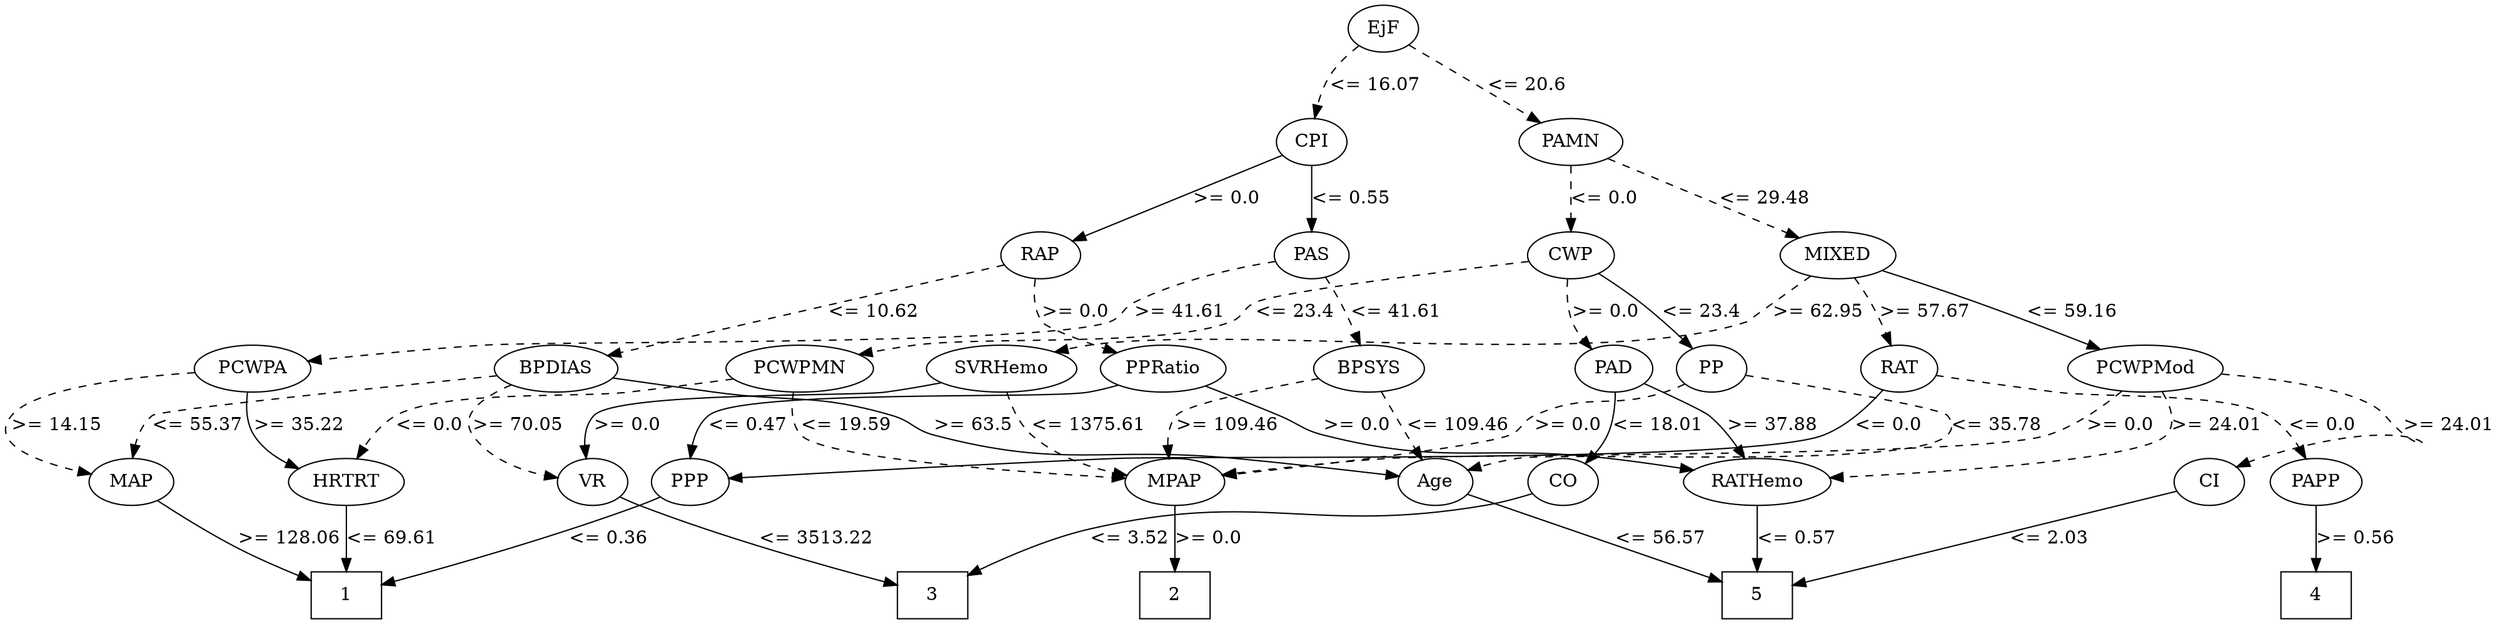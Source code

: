 strict digraph G {
	graph [bb="0,0,1524.5,471"];
	node [label="\N"];
	1	[height=0.5,
		pos="1273.5,18",
		shape=box,
		width=0.75];
	2	[height=0.5,
		pos="425.47,18",
		shape=box,
		width=0.75];
	3	[height=0.5,
		pos="737.47,18",
		shape=box,
		width=0.75];
	4	[height=0.5,
		pos="1008.5,18",
		shape=box,
		width=0.75];
	5	[height=0.5,
		pos="289.47,18",
		shape=box,
		width=0.75];
	RAP	[height=0.5,
		pos="1095.5,279",
		width=0.77778];
	BPDIAS	[height=0.5,
		pos="1197.5,192",
		width=1.1735];
	RAP -> BPDIAS	[label="<= 10.62",
		lp="1179.5,235.5",
		op="<=",
		param=10.62,
		pos="e,1179.1,208.35 1111.9,264.34 1127.9,251.02 1152.4,230.53 1171.2,214.92",
		style=dashed];
	PPRatio	[height=0.5,
		pos="1095.5,192",
		width=1.1013];
	RAP -> PPRatio	[label=">= 0.0",
		lp="1114.5,235.5",
		op=">=",
		param=0.0,
		pos="e,1095.5,210.18 1095.5,260.8 1095.5,249.16 1095.5,233.55 1095.5,220.24",
		style=dashed];
	MAP	[height=0.5,
		pos="1416.5,105",
		width=0.84854];
	BPDIAS -> MAP	[label="<= 55.37",
		lp="1426.5,148.5",
		op="<=",
		param=55.37,
		pos="e,1410.5,123 1235.5,184.05 1290.5,174 1385.7,156.54 1386.5,156 1394.9,150.15 1401.4,141.1 1406.1,132.29",
		style=dashed];
	VR	[height=0.5,
		pos="886.47,105",
		width=0.75];
	BPDIAS -> VR	[label=">= 70.05",
		lp="1214.5,148.5",
		op=">=",
		param=70.05,
		pos="e,911.51,112.07 1194.9,173.8 1192.3,162.58 1187,148.65 1176.5,141 1138.8,113.55 1013.6,129.8 967.47,123 952.26,120.76 935.61,117.42 \
921.38,114.29",
		style=dashed];
	Age	[height=0.5,
		pos="506.47,105",
		width=0.75];
	BPDIAS -> Age	[label=">= 63.5",
		lp="1089,148.5",
		op=">=",
		param=63.5,
		pos="e,530.93,112.83 1165.4,180.23 1158.5,178.06 1151.3,175.87 1144.5,174 1110.2,164.56 1098.5,171.4 1066.5,156 1056.8,151.34 1057.6,\
144.72 1047.5,141 950.04,105.06 683.42,136.69 580.47,123 567.41,121.26 553.26,118.29 540.86,115.31",
		style=solid];
	RATHemo	[height=0.5,
		pos="289.47,105",
		width=1.375];
	PPRatio -> RATHemo	[label=">= 0.0",
		lp="766.47,148.5",
		op=">=",
		param=0.0,
		pos="e,330.97,114.86 1066.2,179.78 1059.1,177.5 1051.6,175.38 1044.5,174 979.56,161.44 809.25,179.57 747.47,156 737.42,152.17 738.54,\
144.79 728.47,141 656.21,113.8 458.16,132.03 381.47,123 368.23,121.44 354.03,119.13 340.83,116.72",
		style=solid];
	PPP	[height=0.5,
		pos="1273.5,105",
		width=0.75];
	PPRatio -> PPP	[label="<= 0.47",
		lp="1285,148.5",
		op="<=",
		param=0.47,
		pos="e,1270.3,122.94 1125.5,180.16 1132.3,177.93 1139.6,175.73 1146.5,174 1192.4,162.48 1214.2,185.14 1251.5,156 1259,150.15 1264,141.21 \
1267.3,132.5",
		style=solid];
	PAS	[height=0.5,
		pos="885.47,279",
		width=0.75];
	PCWPA	[height=0.5,
		pos="1341.5,192",
		width=1.1555];
	PAS -> PCWPA	[label=">= 41.61",
		lp="1065.5,235.5",
		op=">=",
		param=41.61,
		pos="e,1304.5,200.59 908,268.89 937.62,257.32 991.54,237.71 1039.5,228 1130.8,209.48 1156.1,222.4 1248.5,210 1263.5,207.98 1279.9,205.19 \
1294.6,202.46",
		style=dashed];
	BPSYS	[height=0.5,
		pos="532.47,192",
		width=1.0471];
	PAS -> BPSYS	[label="<= 41.61",
		lp="660.47,235.5",
		op="<=",
		param=41.61,
		pos="e,555.11,206.71 859.07,274.8 799,267.45 655.67,249.49 634.47,243 609.73,235.42 583.55,222.48 563.91,211.66",
		style=dashed];
	HRTRT	[height=0.5,
		pos="1188.5,105",
		width=1.1013];
	PCWPA -> HRTRT	[label=">= 35.22",
		lp="1356.5,148.5",
		op=">=",
		param=35.22,
		pos="e,1218.4,116.99 1338.1,173.73 1335,162.77 1329.5,149.17 1319.5,141 1290.6,117.36 1273.4,133.13 1237.5,123 1234.4,122.12 1231.1,121.15 \
1227.9,120.14",
		style=solid];
	PCWPA -> MAP	[label=">= 14.15",
		lp="1498.5,148.5",
		op=">=",
		param=14.15,
		pos="e,1440.6,116.11 1380.5,185.58 1414,180.03 1458.6,170.19 1469.5,156 1479.4,142.93 1465.6,130.25 1449.6,120.93",
		style=dashed];
	MPAP	[height=0.5,
		pos="425.47,105",
		width=0.97491];
	BPSYS -> MPAP	[label=">= 109.46",
		lp="472.47,148.5",
		op=">=",
		param=109.46,
		pos="e,427.97,123.2 503.37,180.21 478.28,170.81 445.73,158.32 443.47,156 437.35,149.7 433.29,141.16 430.61,132.92",
		style=dashed];
	BPSYS -> Age	[label="<= 109.46",
		lp="536.47,148.5",
		op="<=",
		param=109.46,
		pos="e,504.35,123.09 518.03,175.05 513.81,169.43 509.73,162.8 507.47,156 505.1,148.83 504.22,140.76 504.1,133.23",
		style=dashed];
	PAD	[height=0.5,
		pos="448.47,192",
		width=0.79437];
	CO	[height=0.5,
		pos="616.47,105",
		width=0.75];
	PAD -> CO	[label="<= 18.01",
		lp="612.47,148.5",
		op="<=",
		param=18.01,
		pos="e,604.74,121.44 470.08,180.16 475.06,177.92 480.38,175.72 485.47,174 520,162.33 533.46,173.42 565.47,156 577.73,149.33 589.06,138.87 \
597.91,129.23",
		style=solid];
	PAD -> RATHemo	[label=">= 37.88",
		lp="331.47,148.5",
		op=">=",
		param=37.88,
		pos="e,290.6,123.25 424.77,181.8 417.1,179.03 408.5,176.17 400.47,174 358.99,162.79 337.66,184.47 305.47,156 298.87,150.16 294.98,141.6 \
292.68,133.21",
		style=solid];
	CO -> 3	[label="<= 3.52",
		lp="706.97,61.5",
		op="<=",
		param=3.52,
		pos="e,712.83,36.31 634.33,91.458 652.75,78.518 681.9,58.04 704.52,42.15",
		style=solid];
	RATHemo -> 5	[label="<= 0.57",
		lp="311.97,61.5",
		op="<=",
		param=0.57,
		pos="e,289.47,36.175 289.47,86.799 289.47,75.163 289.47,59.548 289.47,46.237",
		style=solid];
	PAMN	[height=0.5,
		pos="690.47,366",
		width=1.0139];
	CWP	[height=0.5,
		pos="531.47,279",
		width=0.84854];
	PAMN -> CWP	[label="<= 0.0",
		lp="640.47,322.5",
		op="<=",
		param=0.0,
		pos="e,553.39,291.72 666.67,352.27 638.88,337.42 592.83,312.8 562.32,296.49",
		style=dashed];
	MIXED	[height=0.5,
		pos="690.47,279",
		width=1.125];
	PAMN -> MIXED	[label="<= 29.48",
		lp="716.47,322.5",
		op="<=",
		param=29.48,
		pos="e,690.47,297.18 690.47,347.8 690.47,336.16 690.47,320.55 690.47,307.24",
		style=dashed];
	CWP -> PAD	[label=">= 0.0",
		lp="491.47,235.5",
		op=">=",
		param=0.0,
		pos="e,453.69,209.76 507.38,267.79 495.69,261.89 482.13,253.54 472.47,243 466.21,236.16 461.26,227.39 457.53,219.11",
		style=dashed];
	PCWPMN	[height=0.5,
		pos="811.47,192",
		width=1.3902];
	CWP -> PCWPMN	[label="<= 23.4",
		lp="794.97,235.5",
		op="<=",
		param=23.4,
		pos="e,795.32,209.14 560.67,273.44 618.45,264.38 742.22,244.84 746.47,243 761.55,236.47 776.24,225.68 787.83,215.78",
		style=dashed];
	PP	[height=0.5,
		pos="364.47,192",
		width=0.75];
	CWP -> PP	[label="<= 23.4",
		lp="435.97,235.5",
		op="<=",
		param=23.4,
		pos="e,376.17,208.62 502.16,273.57 477.2,268.83 441.12,259.64 413.47,243 401.92,236.05 391.18,225.73 382.72,216.27",
		style=solid];
	PCWPMod	[height=0.5,
		pos="116.47,192",
		width=1.4444];
	MIXED -> PCWPMod	[label="<= 59.16",
		lp="567.47,235.5",
		op="<=",
		param=59.16,
		pos="e,166.62,196.97 653.39,271.64 622.85,265.85 578.67,256.18 541.47,243 527.05,237.89 525.23,232.08 510.47,228 494.68,223.64 283.36,\
206.32 176.9,197.79",
		style=solid];
	SVRHemo	[height=0.5,
		pos="690.47,192",
		width=1.3902];
	MIXED -> SVRHemo	[label=">= 62.95",
		lp="716.47,235.5",
		op=">=",
		param=62.95,
		pos="e,690.47,210.18 690.47,260.8 690.47,249.16 690.47,233.55 690.47,220.24",
		style=dashed];
	RAT	[height=0.5,
		pos="1008.5,192",
		width=0.76389];
	MIXED -> RAT	[label=">= 57.67",
		lp="899.47,235.5",
		op=">=",
		param=57.67,
		pos="e,983.37,199.71 724.4,268.94 750.85,261.87 788.5,251.81 821.47,243 874.45,228.84 935.86,212.42 973.43,202.37",
		style=dashed];
	PCWPMN -> MPAP	[label="<= 19.59",
		lp="828.47,148.5",
		op="<=",
		param=19.59,
		pos="e,451.24,117.27 808.61,173.68 805.78,162.4 800.23,148.46 789.47,141 760.3,120.77 505.2,130.36 470.47,123 467.29,122.32 464.03,121.46 \
460.79,120.48",
		style=dashed];
	PCWPMN -> HRTRT	[label="<= 0.0",
		lp="985.47,148.5",
		op="<=",
		param=0.0,
		pos="e,1150.4,110.17 847.15,179.34 891.04,165.01 960.49,142.43 966.47,141 1025.6,126.89 1095,116.99 1140.3,111.4",
		style=dashed];
	PP -> MPAP	[label=">= 0.0",
		lp="384.47,148.5",
		op=">=",
		param=0.0,
		pos="e,396.69,115.56 360.86,174.13 359.58,163.87 359.67,150.88 365.47,141 370.65,132.19 378.98,125.38 387.8,120.2",
		style=dashed];
	PP -> Age	[label="<= 35.78",
		lp="241.47,148.5",
		op="<=",
		param=35.78,
		pos="e,485.82,117.07 337.35,190.48 285.18,188.61 179.11,180.03 215.47,141 234.76,120.3 442.07,130.02 469.47,123 471.78,122.41 474.13,\
121.68 476.46,120.85",
		style=dashed];
	PCWPMod -> RATHemo	[label=">= 24.01",
		lp="105.47,148.5",
		op=">=",
		param=24.01,
		pos="e,242.34,110.64 93.448,175.73 81.016,165.62 69.981,152.21 79.473,141 89.305,129.39 173.33,118.24 232.06,111.76",
		style=dashed];
	CI	[height=0.5,
		pos="99.473,105",
		width=0.75];
	PCWPMod -> CI	[label=">= 24.01",
		lp="30.473,148.5",
		op=">=",
		param=24.01,
		pos="e,73.207,109.6 65.47,188.18 42.989,184.09 18.531,175.12 4.4735,156 -13.385,131.71 29.259,118.15 63.073,111.46",
		style=dashed];
	PCWPMod -> MPAP	[label=">= 0.0",
		lp="185.47,148.5",
		op=">=",
		param=0.0,
		pos="e,394.51,113.61 128.4,174.04 137.44,162.62 150.94,148.36 166.47,141 239.54,106.4 267.62,135.63 347.47,123 359.54,121.09 372.55,118.48 \
384.42,115.88",
		style=dashed];
	CI -> 5	[label="<= 2.03",
		lp="228.97,61.5",
		op="<=",
		param=2.03,
		pos="e,262.45,31.091 121.27,94.249 153.44,79.858 214.02,52.754 253.03,35.305",
		style=solid];
	MPAP -> 2	[label=">= 0.0",
		lp="444.47,61.5",
		op=">=",
		param=0.0,
		pos="e,425.47,36.175 425.47,86.799 425.47,75.163 425.47,59.548 425.47,46.237",
		style=solid];
	HRTRT -> 1	[label="<= 69.61",
		lp="1243.5,61.5",
		op="<=",
		param=69.61,
		pos="e,1246.5,32.301 1195.8,86.872 1200.8,76.516 1208.3,63.52 1217.5,54 1223.3,47.975 1230.4,42.536 1237.5,37.84",
		style=solid];
	MAP -> 1	[label=">= 128.06",
		lp="1382.5,61.5",
		op=">=",
		param=128.06,
		pos="e,1300.7,35.155 1395.7,91.64 1373.1,78.237 1336.7,56.594 1309.5,40.413",
		style=solid];
	SVRHemo -> MPAP	[label="<= 1375.61",
		lp="693.97,148.5",
		op="<=",
		param=1375.61,
		pos="e,451.77,117.22 678.53,174.07 669.48,162.66 655.98,148.41 640.47,141 571.91,108.26 544.39,140.57 470.47,123 467.48,122.29 464.42,\
121.43 461.37,120.48",
		style=dashed];
	SVRHemo -> VR	[label=">= 0.0",
		lp="895.47,148.5",
		op=">=",
		param=0.0,
		pos="e,883.36,122.98 728.02,180 736.05,177.85 744.51,175.73 752.47,174 801.75,163.32 824.58,186.82 864.47,156 872,150.19 877,141.26 880.31,\
132.54",
		style=solid];
	VR -> 3	[label="<= 3513.22",
		lp="853.97,61.5",
		op="<=",
		param=3513.22,
		pos="e,764.68,34.519 866.69,92.713 842.94,79.166 802.67,56.191 773.38,39.485",
		style=solid];
	RAT -> PPP	[label="<= 0.0",
		lp="1157.5,148.5",
		op="<=",
		param=0.0,
		pos="e,1252.9,116.84 1029.9,180.66 1035.3,178.3 1041,175.92 1046.5,174 1076.4,163.49 1086.5,168.82 1115.5,156 1126.6,151.06 1127.1,145.51 \
1138.5,141 1180,124.46 1194.9,136.66 1237.5,123 1239.4,122.38 1241.4,121.68 1243.3,120.93",
		style=solid];
	PAPP	[height=0.5,
		pos="1008.5,105",
		width=0.88889];
	RAT -> PAPP	[label="<= 0.0",
		lp="1027.5,148.5",
		op="<=",
		param=0.0,
		pos="e,1008.5,123.18 1008.5,173.8 1008.5,162.16 1008.5,146.55 1008.5,133.24",
		style=dashed];
	Age -> 5	[label="<= 56.57",
		lp="510.47,61.5",
		op="<=",
		param=56.57,
		pos="e,316.83,23.862 497.79,87.478 491.04,76.269 480.6,62.072 467.47,54 461.48,50.316 377.13,34.722 326.73,25.64",
		style=solid];
	CPI	[height=0.5,
		pos="885.47,366",
		width=0.75];
	CPI -> RAP	[label=">= 0.0",
		lp="1022.5,322.5",
		op=">=",
		param=0.0,
		pos="e,1072.2,289.42 907.95,355.9 945.15,340.84 1019.7,310.67 1062.7,293.25",
		style=solid];
	CPI -> PAS	[label="<= 0.55",
		lp="907.97,322.5",
		op="<=",
		param=0.55,
		pos="e,885.47,297.18 885.47,347.8 885.47,336.16 885.47,320.55 885.47,307.24",
		style=solid];
	PPP -> 1	[label="<= 0.36",
		lp="1296,61.5",
		op="<=",
		param=0.36,
		pos="e,1273.5,36.175 1273.5,86.799 1273.5,75.163 1273.5,59.548 1273.5,46.237",
		style=solid];
	PAPP -> 4	[label=">= 0.56",
		lp="1031,61.5",
		op=">=",
		param=0.56,
		pos="e,1008.5,36.175 1008.5,86.799 1008.5,75.163 1008.5,59.548 1008.5,46.237",
		style=solid];
	EjF	[height=0.5,
		pos="733.47,453",
		width=0.75];
	EjF -> PAMN	[label="<= 20.6",
		lp="726.97,409.5",
		op="<=",
		param=20.6,
		pos="e,693.46,384.33 719.27,437.66 713.99,431.68 708.35,424.41 704.47,417 700.79,409.97 697.99,401.87 695.89,394.26",
		style=dashed];
	EjF -> CPI	[label="<= 16.07",
		lp="845.47,409.5",
		op="<=",
		param=16.07,
		pos="e,865.21,378.33 753.66,440.71 780,425.98 826.3,400.09 856.42,383.25",
		style=dashed];
}
